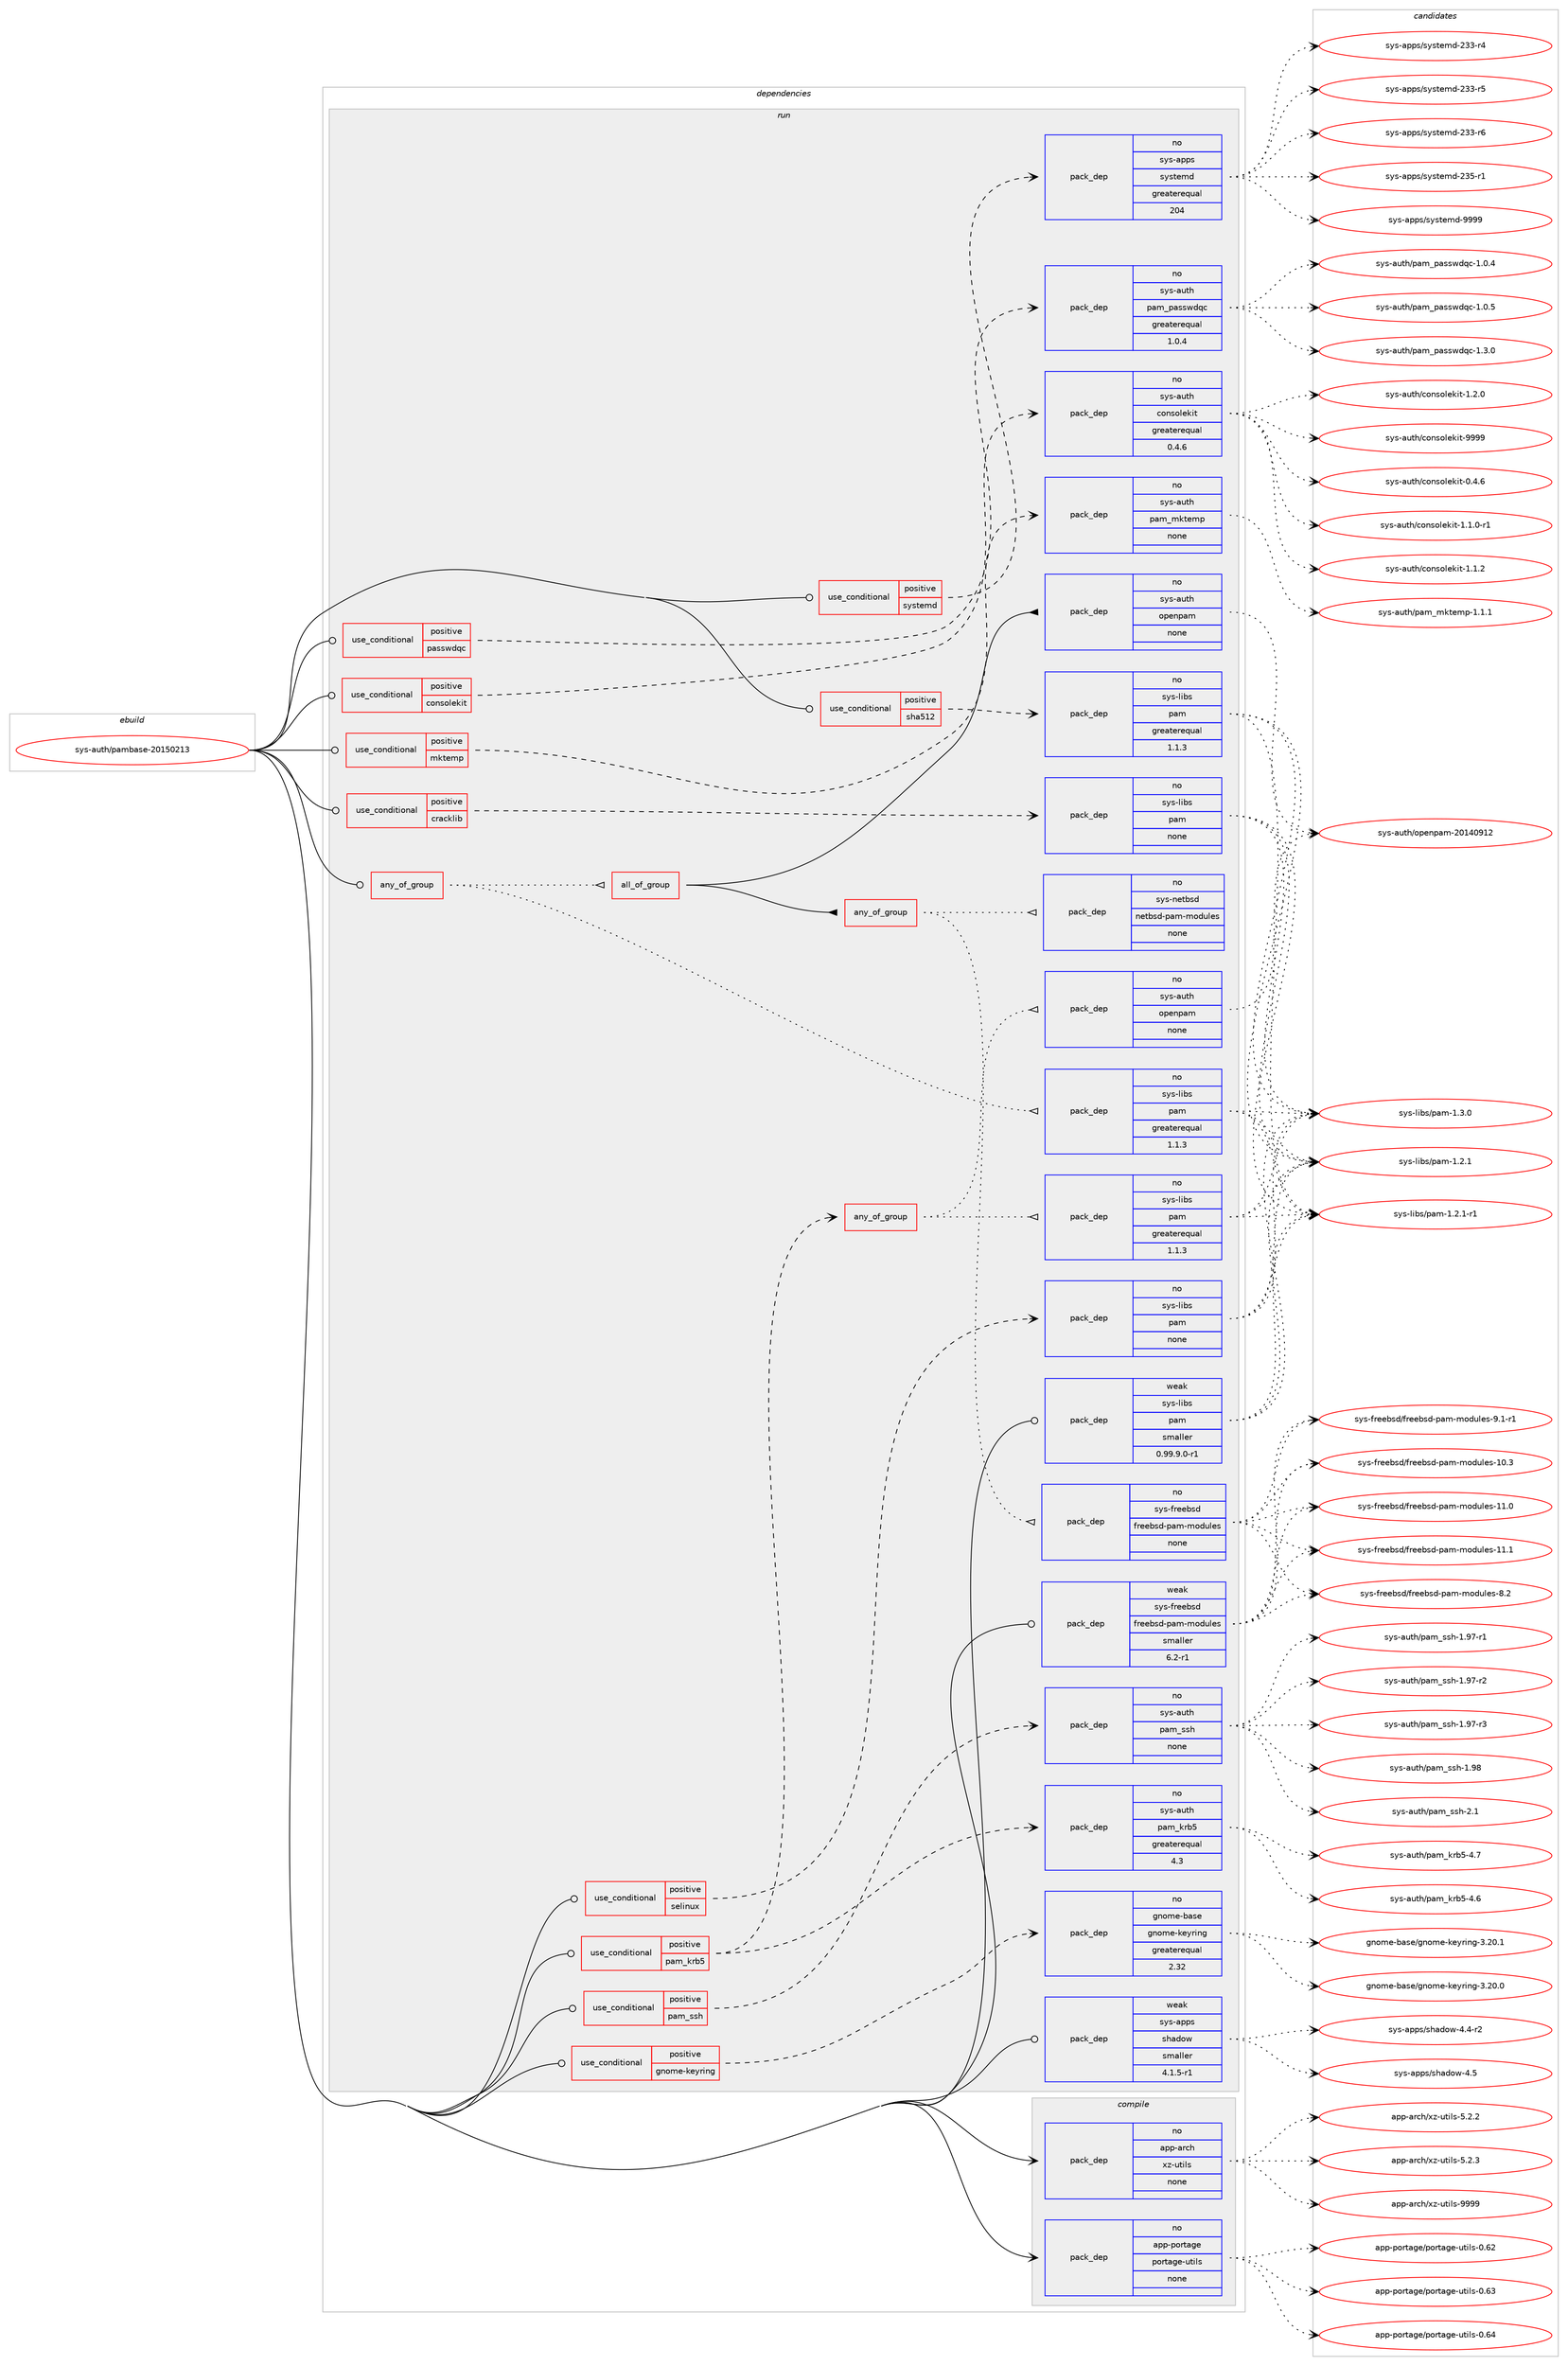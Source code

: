 digraph prolog {

# *************
# Graph options
# *************

newrank=true;
concentrate=true;
compound=true;
graph [rankdir=LR,fontname=Helvetica,fontsize=10,ranksep=1.5];#, ranksep=2.5, nodesep=0.2];
edge  [arrowhead=vee];
node  [fontname=Helvetica,fontsize=10];

# **********
# The ebuild
# **********

subgraph cluster_leftcol {
color=gray;
rank=same;
label=<<i>ebuild</i>>;
id [label="sys-auth/pambase-20150213", color=red, width=4, href="../sys-auth/pambase-20150213.svg"];
}

# ****************
# The dependencies
# ****************

subgraph cluster_midcol {
color=gray;
label=<<i>dependencies</i>>;
subgraph cluster_compile {
fillcolor="#eeeeee";
style=filled;
label=<<i>compile</i>>;
subgraph pack352716 {
dependency475521 [label=<<TABLE BORDER="0" CELLBORDER="1" CELLSPACING="0" CELLPADDING="4" WIDTH="220"><TR><TD ROWSPAN="6" CELLPADDING="30">pack_dep</TD></TR><TR><TD WIDTH="110">no</TD></TR><TR><TD>app-arch</TD></TR><TR><TD>xz-utils</TD></TR><TR><TD>none</TD></TR><TR><TD></TD></TR></TABLE>>, shape=none, color=blue];
}
id:e -> dependency475521:w [weight=20,style="solid",arrowhead="vee"];
subgraph pack352717 {
dependency475522 [label=<<TABLE BORDER="0" CELLBORDER="1" CELLSPACING="0" CELLPADDING="4" WIDTH="220"><TR><TD ROWSPAN="6" CELLPADDING="30">pack_dep</TD></TR><TR><TD WIDTH="110">no</TD></TR><TR><TD>app-portage</TD></TR><TR><TD>portage-utils</TD></TR><TR><TD>none</TD></TR><TR><TD></TD></TR></TABLE>>, shape=none, color=blue];
}
id:e -> dependency475522:w [weight=20,style="solid",arrowhead="vee"];
}
subgraph cluster_compileandrun {
fillcolor="#eeeeee";
style=filled;
label=<<i>compile and run</i>>;
}
subgraph cluster_run {
fillcolor="#eeeeee";
style=filled;
label=<<i>run</i>>;
subgraph any8008 {
dependency475523 [label=<<TABLE BORDER="0" CELLBORDER="1" CELLSPACING="0" CELLPADDING="4"><TR><TD CELLPADDING="10">any_of_group</TD></TR></TABLE>>, shape=none, color=red];subgraph pack352718 {
dependency475524 [label=<<TABLE BORDER="0" CELLBORDER="1" CELLSPACING="0" CELLPADDING="4" WIDTH="220"><TR><TD ROWSPAN="6" CELLPADDING="30">pack_dep</TD></TR><TR><TD WIDTH="110">no</TD></TR><TR><TD>sys-libs</TD></TR><TR><TD>pam</TD></TR><TR><TD>greaterequal</TD></TR><TR><TD>1.1.3</TD></TR></TABLE>>, shape=none, color=blue];
}
dependency475523:e -> dependency475524:w [weight=20,style="dotted",arrowhead="oinv"];
subgraph all276 {
dependency475525 [label=<<TABLE BORDER="0" CELLBORDER="1" CELLSPACING="0" CELLPADDING="4"><TR><TD CELLPADDING="10">all_of_group</TD></TR></TABLE>>, shape=none, color=red];subgraph pack352719 {
dependency475526 [label=<<TABLE BORDER="0" CELLBORDER="1" CELLSPACING="0" CELLPADDING="4" WIDTH="220"><TR><TD ROWSPAN="6" CELLPADDING="30">pack_dep</TD></TR><TR><TD WIDTH="110">no</TD></TR><TR><TD>sys-auth</TD></TR><TR><TD>openpam</TD></TR><TR><TD>none</TD></TR><TR><TD></TD></TR></TABLE>>, shape=none, color=blue];
}
dependency475525:e -> dependency475526:w [weight=20,style="solid",arrowhead="inv"];
subgraph any8009 {
dependency475527 [label=<<TABLE BORDER="0" CELLBORDER="1" CELLSPACING="0" CELLPADDING="4"><TR><TD CELLPADDING="10">any_of_group</TD></TR></TABLE>>, shape=none, color=red];subgraph pack352720 {
dependency475528 [label=<<TABLE BORDER="0" CELLBORDER="1" CELLSPACING="0" CELLPADDING="4" WIDTH="220"><TR><TD ROWSPAN="6" CELLPADDING="30">pack_dep</TD></TR><TR><TD WIDTH="110">no</TD></TR><TR><TD>sys-freebsd</TD></TR><TR><TD>freebsd-pam-modules</TD></TR><TR><TD>none</TD></TR><TR><TD></TD></TR></TABLE>>, shape=none, color=blue];
}
dependency475527:e -> dependency475528:w [weight=20,style="dotted",arrowhead="oinv"];
subgraph pack352721 {
dependency475529 [label=<<TABLE BORDER="0" CELLBORDER="1" CELLSPACING="0" CELLPADDING="4" WIDTH="220"><TR><TD ROWSPAN="6" CELLPADDING="30">pack_dep</TD></TR><TR><TD WIDTH="110">no</TD></TR><TR><TD>sys-netbsd</TD></TR><TR><TD>netbsd-pam-modules</TD></TR><TR><TD>none</TD></TR><TR><TD></TD></TR></TABLE>>, shape=none, color=blue];
}
dependency475527:e -> dependency475529:w [weight=20,style="dotted",arrowhead="oinv"];
}
dependency475525:e -> dependency475527:w [weight=20,style="solid",arrowhead="inv"];
}
dependency475523:e -> dependency475525:w [weight=20,style="dotted",arrowhead="oinv"];
}
id:e -> dependency475523:w [weight=20,style="solid",arrowhead="odot"];
subgraph cond114524 {
dependency475530 [label=<<TABLE BORDER="0" CELLBORDER="1" CELLSPACING="0" CELLPADDING="4"><TR><TD ROWSPAN="3" CELLPADDING="10">use_conditional</TD></TR><TR><TD>positive</TD></TR><TR><TD>consolekit</TD></TR></TABLE>>, shape=none, color=red];
subgraph pack352722 {
dependency475531 [label=<<TABLE BORDER="0" CELLBORDER="1" CELLSPACING="0" CELLPADDING="4" WIDTH="220"><TR><TD ROWSPAN="6" CELLPADDING="30">pack_dep</TD></TR><TR><TD WIDTH="110">no</TD></TR><TR><TD>sys-auth</TD></TR><TR><TD>consolekit</TD></TR><TR><TD>greaterequal</TD></TR><TR><TD>0.4.6</TD></TR></TABLE>>, shape=none, color=blue];
}
dependency475530:e -> dependency475531:w [weight=20,style="dashed",arrowhead="vee"];
}
id:e -> dependency475530:w [weight=20,style="solid",arrowhead="odot"];
subgraph cond114525 {
dependency475532 [label=<<TABLE BORDER="0" CELLBORDER="1" CELLSPACING="0" CELLPADDING="4"><TR><TD ROWSPAN="3" CELLPADDING="10">use_conditional</TD></TR><TR><TD>positive</TD></TR><TR><TD>cracklib</TD></TR></TABLE>>, shape=none, color=red];
subgraph pack352723 {
dependency475533 [label=<<TABLE BORDER="0" CELLBORDER="1" CELLSPACING="0" CELLPADDING="4" WIDTH="220"><TR><TD ROWSPAN="6" CELLPADDING="30">pack_dep</TD></TR><TR><TD WIDTH="110">no</TD></TR><TR><TD>sys-libs</TD></TR><TR><TD>pam</TD></TR><TR><TD>none</TD></TR><TR><TD></TD></TR></TABLE>>, shape=none, color=blue];
}
dependency475532:e -> dependency475533:w [weight=20,style="dashed",arrowhead="vee"];
}
id:e -> dependency475532:w [weight=20,style="solid",arrowhead="odot"];
subgraph cond114526 {
dependency475534 [label=<<TABLE BORDER="0" CELLBORDER="1" CELLSPACING="0" CELLPADDING="4"><TR><TD ROWSPAN="3" CELLPADDING="10">use_conditional</TD></TR><TR><TD>positive</TD></TR><TR><TD>gnome-keyring</TD></TR></TABLE>>, shape=none, color=red];
subgraph pack352724 {
dependency475535 [label=<<TABLE BORDER="0" CELLBORDER="1" CELLSPACING="0" CELLPADDING="4" WIDTH="220"><TR><TD ROWSPAN="6" CELLPADDING="30">pack_dep</TD></TR><TR><TD WIDTH="110">no</TD></TR><TR><TD>gnome-base</TD></TR><TR><TD>gnome-keyring</TD></TR><TR><TD>greaterequal</TD></TR><TR><TD>2.32</TD></TR></TABLE>>, shape=none, color=blue];
}
dependency475534:e -> dependency475535:w [weight=20,style="dashed",arrowhead="vee"];
}
id:e -> dependency475534:w [weight=20,style="solid",arrowhead="odot"];
subgraph cond114527 {
dependency475536 [label=<<TABLE BORDER="0" CELLBORDER="1" CELLSPACING="0" CELLPADDING="4"><TR><TD ROWSPAN="3" CELLPADDING="10">use_conditional</TD></TR><TR><TD>positive</TD></TR><TR><TD>mktemp</TD></TR></TABLE>>, shape=none, color=red];
subgraph pack352725 {
dependency475537 [label=<<TABLE BORDER="0" CELLBORDER="1" CELLSPACING="0" CELLPADDING="4" WIDTH="220"><TR><TD ROWSPAN="6" CELLPADDING="30">pack_dep</TD></TR><TR><TD WIDTH="110">no</TD></TR><TR><TD>sys-auth</TD></TR><TR><TD>pam_mktemp</TD></TR><TR><TD>none</TD></TR><TR><TD></TD></TR></TABLE>>, shape=none, color=blue];
}
dependency475536:e -> dependency475537:w [weight=20,style="dashed",arrowhead="vee"];
}
id:e -> dependency475536:w [weight=20,style="solid",arrowhead="odot"];
subgraph cond114528 {
dependency475538 [label=<<TABLE BORDER="0" CELLBORDER="1" CELLSPACING="0" CELLPADDING="4"><TR><TD ROWSPAN="3" CELLPADDING="10">use_conditional</TD></TR><TR><TD>positive</TD></TR><TR><TD>pam_krb5</TD></TR></TABLE>>, shape=none, color=red];
subgraph any8010 {
dependency475539 [label=<<TABLE BORDER="0" CELLBORDER="1" CELLSPACING="0" CELLPADDING="4"><TR><TD CELLPADDING="10">any_of_group</TD></TR></TABLE>>, shape=none, color=red];subgraph pack352726 {
dependency475540 [label=<<TABLE BORDER="0" CELLBORDER="1" CELLSPACING="0" CELLPADDING="4" WIDTH="220"><TR><TD ROWSPAN="6" CELLPADDING="30">pack_dep</TD></TR><TR><TD WIDTH="110">no</TD></TR><TR><TD>sys-libs</TD></TR><TR><TD>pam</TD></TR><TR><TD>greaterequal</TD></TR><TR><TD>1.1.3</TD></TR></TABLE>>, shape=none, color=blue];
}
dependency475539:e -> dependency475540:w [weight=20,style="dotted",arrowhead="oinv"];
subgraph pack352727 {
dependency475541 [label=<<TABLE BORDER="0" CELLBORDER="1" CELLSPACING="0" CELLPADDING="4" WIDTH="220"><TR><TD ROWSPAN="6" CELLPADDING="30">pack_dep</TD></TR><TR><TD WIDTH="110">no</TD></TR><TR><TD>sys-auth</TD></TR><TR><TD>openpam</TD></TR><TR><TD>none</TD></TR><TR><TD></TD></TR></TABLE>>, shape=none, color=blue];
}
dependency475539:e -> dependency475541:w [weight=20,style="dotted",arrowhead="oinv"];
}
dependency475538:e -> dependency475539:w [weight=20,style="dashed",arrowhead="vee"];
subgraph pack352728 {
dependency475542 [label=<<TABLE BORDER="0" CELLBORDER="1" CELLSPACING="0" CELLPADDING="4" WIDTH="220"><TR><TD ROWSPAN="6" CELLPADDING="30">pack_dep</TD></TR><TR><TD WIDTH="110">no</TD></TR><TR><TD>sys-auth</TD></TR><TR><TD>pam_krb5</TD></TR><TR><TD>greaterequal</TD></TR><TR><TD>4.3</TD></TR></TABLE>>, shape=none, color=blue];
}
dependency475538:e -> dependency475542:w [weight=20,style="dashed",arrowhead="vee"];
}
id:e -> dependency475538:w [weight=20,style="solid",arrowhead="odot"];
subgraph cond114529 {
dependency475543 [label=<<TABLE BORDER="0" CELLBORDER="1" CELLSPACING="0" CELLPADDING="4"><TR><TD ROWSPAN="3" CELLPADDING="10">use_conditional</TD></TR><TR><TD>positive</TD></TR><TR><TD>pam_ssh</TD></TR></TABLE>>, shape=none, color=red];
subgraph pack352729 {
dependency475544 [label=<<TABLE BORDER="0" CELLBORDER="1" CELLSPACING="0" CELLPADDING="4" WIDTH="220"><TR><TD ROWSPAN="6" CELLPADDING="30">pack_dep</TD></TR><TR><TD WIDTH="110">no</TD></TR><TR><TD>sys-auth</TD></TR><TR><TD>pam_ssh</TD></TR><TR><TD>none</TD></TR><TR><TD></TD></TR></TABLE>>, shape=none, color=blue];
}
dependency475543:e -> dependency475544:w [weight=20,style="dashed",arrowhead="vee"];
}
id:e -> dependency475543:w [weight=20,style="solid",arrowhead="odot"];
subgraph cond114530 {
dependency475545 [label=<<TABLE BORDER="0" CELLBORDER="1" CELLSPACING="0" CELLPADDING="4"><TR><TD ROWSPAN="3" CELLPADDING="10">use_conditional</TD></TR><TR><TD>positive</TD></TR><TR><TD>passwdqc</TD></TR></TABLE>>, shape=none, color=red];
subgraph pack352730 {
dependency475546 [label=<<TABLE BORDER="0" CELLBORDER="1" CELLSPACING="0" CELLPADDING="4" WIDTH="220"><TR><TD ROWSPAN="6" CELLPADDING="30">pack_dep</TD></TR><TR><TD WIDTH="110">no</TD></TR><TR><TD>sys-auth</TD></TR><TR><TD>pam_passwdqc</TD></TR><TR><TD>greaterequal</TD></TR><TR><TD>1.0.4</TD></TR></TABLE>>, shape=none, color=blue];
}
dependency475545:e -> dependency475546:w [weight=20,style="dashed",arrowhead="vee"];
}
id:e -> dependency475545:w [weight=20,style="solid",arrowhead="odot"];
subgraph cond114531 {
dependency475547 [label=<<TABLE BORDER="0" CELLBORDER="1" CELLSPACING="0" CELLPADDING="4"><TR><TD ROWSPAN="3" CELLPADDING="10">use_conditional</TD></TR><TR><TD>positive</TD></TR><TR><TD>selinux</TD></TR></TABLE>>, shape=none, color=red];
subgraph pack352731 {
dependency475548 [label=<<TABLE BORDER="0" CELLBORDER="1" CELLSPACING="0" CELLPADDING="4" WIDTH="220"><TR><TD ROWSPAN="6" CELLPADDING="30">pack_dep</TD></TR><TR><TD WIDTH="110">no</TD></TR><TR><TD>sys-libs</TD></TR><TR><TD>pam</TD></TR><TR><TD>none</TD></TR><TR><TD></TD></TR></TABLE>>, shape=none, color=blue];
}
dependency475547:e -> dependency475548:w [weight=20,style="dashed",arrowhead="vee"];
}
id:e -> dependency475547:w [weight=20,style="solid",arrowhead="odot"];
subgraph cond114532 {
dependency475549 [label=<<TABLE BORDER="0" CELLBORDER="1" CELLSPACING="0" CELLPADDING="4"><TR><TD ROWSPAN="3" CELLPADDING="10">use_conditional</TD></TR><TR><TD>positive</TD></TR><TR><TD>sha512</TD></TR></TABLE>>, shape=none, color=red];
subgraph pack352732 {
dependency475550 [label=<<TABLE BORDER="0" CELLBORDER="1" CELLSPACING="0" CELLPADDING="4" WIDTH="220"><TR><TD ROWSPAN="6" CELLPADDING="30">pack_dep</TD></TR><TR><TD WIDTH="110">no</TD></TR><TR><TD>sys-libs</TD></TR><TR><TD>pam</TD></TR><TR><TD>greaterequal</TD></TR><TR><TD>1.1.3</TD></TR></TABLE>>, shape=none, color=blue];
}
dependency475549:e -> dependency475550:w [weight=20,style="dashed",arrowhead="vee"];
}
id:e -> dependency475549:w [weight=20,style="solid",arrowhead="odot"];
subgraph cond114533 {
dependency475551 [label=<<TABLE BORDER="0" CELLBORDER="1" CELLSPACING="0" CELLPADDING="4"><TR><TD ROWSPAN="3" CELLPADDING="10">use_conditional</TD></TR><TR><TD>positive</TD></TR><TR><TD>systemd</TD></TR></TABLE>>, shape=none, color=red];
subgraph pack352733 {
dependency475552 [label=<<TABLE BORDER="0" CELLBORDER="1" CELLSPACING="0" CELLPADDING="4" WIDTH="220"><TR><TD ROWSPAN="6" CELLPADDING="30">pack_dep</TD></TR><TR><TD WIDTH="110">no</TD></TR><TR><TD>sys-apps</TD></TR><TR><TD>systemd</TD></TR><TR><TD>greaterequal</TD></TR><TR><TD>204</TD></TR></TABLE>>, shape=none, color=blue];
}
dependency475551:e -> dependency475552:w [weight=20,style="dashed",arrowhead="vee"];
}
id:e -> dependency475551:w [weight=20,style="solid",arrowhead="odot"];
subgraph pack352734 {
dependency475553 [label=<<TABLE BORDER="0" CELLBORDER="1" CELLSPACING="0" CELLPADDING="4" WIDTH="220"><TR><TD ROWSPAN="6" CELLPADDING="30">pack_dep</TD></TR><TR><TD WIDTH="110">weak</TD></TR><TR><TD>sys-apps</TD></TR><TR><TD>shadow</TD></TR><TR><TD>smaller</TD></TR><TR><TD>4.1.5-r1</TD></TR></TABLE>>, shape=none, color=blue];
}
id:e -> dependency475553:w [weight=20,style="solid",arrowhead="odot"];
subgraph pack352735 {
dependency475554 [label=<<TABLE BORDER="0" CELLBORDER="1" CELLSPACING="0" CELLPADDING="4" WIDTH="220"><TR><TD ROWSPAN="6" CELLPADDING="30">pack_dep</TD></TR><TR><TD WIDTH="110">weak</TD></TR><TR><TD>sys-freebsd</TD></TR><TR><TD>freebsd-pam-modules</TD></TR><TR><TD>smaller</TD></TR><TR><TD>6.2-r1</TD></TR></TABLE>>, shape=none, color=blue];
}
id:e -> dependency475554:w [weight=20,style="solid",arrowhead="odot"];
subgraph pack352736 {
dependency475555 [label=<<TABLE BORDER="0" CELLBORDER="1" CELLSPACING="0" CELLPADDING="4" WIDTH="220"><TR><TD ROWSPAN="6" CELLPADDING="30">pack_dep</TD></TR><TR><TD WIDTH="110">weak</TD></TR><TR><TD>sys-libs</TD></TR><TR><TD>pam</TD></TR><TR><TD>smaller</TD></TR><TR><TD>0.99.9.0-r1</TD></TR></TABLE>>, shape=none, color=blue];
}
id:e -> dependency475555:w [weight=20,style="solid",arrowhead="odot"];
}
}

# **************
# The candidates
# **************

subgraph cluster_choices {
rank=same;
color=gray;
label=<<i>candidates</i>>;

subgraph choice352716 {
color=black;
nodesep=1;
choice971121124597114991044712012245117116105108115455346504650 [label="app-arch/xz-utils-5.2.2", color=red, width=4,href="../app-arch/xz-utils-5.2.2.svg"];
choice971121124597114991044712012245117116105108115455346504651 [label="app-arch/xz-utils-5.2.3", color=red, width=4,href="../app-arch/xz-utils-5.2.3.svg"];
choice9711211245971149910447120122451171161051081154557575757 [label="app-arch/xz-utils-9999", color=red, width=4,href="../app-arch/xz-utils-9999.svg"];
dependency475521:e -> choice971121124597114991044712012245117116105108115455346504650:w [style=dotted,weight="100"];
dependency475521:e -> choice971121124597114991044712012245117116105108115455346504651:w [style=dotted,weight="100"];
dependency475521:e -> choice9711211245971149910447120122451171161051081154557575757:w [style=dotted,weight="100"];
}
subgraph choice352717 {
color=black;
nodesep=1;
choice9711211245112111114116971031014711211111411697103101451171161051081154548465450 [label="app-portage/portage-utils-0.62", color=red, width=4,href="../app-portage/portage-utils-0.62.svg"];
choice9711211245112111114116971031014711211111411697103101451171161051081154548465451 [label="app-portage/portage-utils-0.63", color=red, width=4,href="../app-portage/portage-utils-0.63.svg"];
choice9711211245112111114116971031014711211111411697103101451171161051081154548465452 [label="app-portage/portage-utils-0.64", color=red, width=4,href="../app-portage/portage-utils-0.64.svg"];
dependency475522:e -> choice9711211245112111114116971031014711211111411697103101451171161051081154548465450:w [style=dotted,weight="100"];
dependency475522:e -> choice9711211245112111114116971031014711211111411697103101451171161051081154548465451:w [style=dotted,weight="100"];
dependency475522:e -> choice9711211245112111114116971031014711211111411697103101451171161051081154548465452:w [style=dotted,weight="100"];
}
subgraph choice352718 {
color=black;
nodesep=1;
choice11512111545108105981154711297109454946504649 [label="sys-libs/pam-1.2.1", color=red, width=4,href="../sys-libs/pam-1.2.1.svg"];
choice115121115451081059811547112971094549465046494511449 [label="sys-libs/pam-1.2.1-r1", color=red, width=4,href="../sys-libs/pam-1.2.1-r1.svg"];
choice11512111545108105981154711297109454946514648 [label="sys-libs/pam-1.3.0", color=red, width=4,href="../sys-libs/pam-1.3.0.svg"];
dependency475524:e -> choice11512111545108105981154711297109454946504649:w [style=dotted,weight="100"];
dependency475524:e -> choice115121115451081059811547112971094549465046494511449:w [style=dotted,weight="100"];
dependency475524:e -> choice11512111545108105981154711297109454946514648:w [style=dotted,weight="100"];
}
subgraph choice352719 {
color=black;
nodesep=1;
choice11512111545971171161044711111210111011297109455048495248574950 [label="sys-auth/openpam-20140912", color=red, width=4,href="../sys-auth/openpam-20140912.svg"];
dependency475526:e -> choice11512111545971171161044711111210111011297109455048495248574950:w [style=dotted,weight="100"];
}
subgraph choice352720 {
color=black;
nodesep=1;
choice115121115451021141011019811510047102114101101981151004511297109451091111001171081011154549484651 [label="sys-freebsd/freebsd-pam-modules-10.3", color=red, width=4,href="../sys-freebsd/freebsd-pam-modules-10.3.svg"];
choice115121115451021141011019811510047102114101101981151004511297109451091111001171081011154549494648 [label="sys-freebsd/freebsd-pam-modules-11.0", color=red, width=4,href="../sys-freebsd/freebsd-pam-modules-11.0.svg"];
choice115121115451021141011019811510047102114101101981151004511297109451091111001171081011154549494649 [label="sys-freebsd/freebsd-pam-modules-11.1", color=red, width=4,href="../sys-freebsd/freebsd-pam-modules-11.1.svg"];
choice1151211154510211410110198115100471021141011019811510045112971094510911110011710810111545564650 [label="sys-freebsd/freebsd-pam-modules-8.2", color=red, width=4,href="../sys-freebsd/freebsd-pam-modules-8.2.svg"];
choice11512111545102114101101981151004710211410110198115100451129710945109111100117108101115455746494511449 [label="sys-freebsd/freebsd-pam-modules-9.1-r1", color=red, width=4,href="../sys-freebsd/freebsd-pam-modules-9.1-r1.svg"];
dependency475528:e -> choice115121115451021141011019811510047102114101101981151004511297109451091111001171081011154549484651:w [style=dotted,weight="100"];
dependency475528:e -> choice115121115451021141011019811510047102114101101981151004511297109451091111001171081011154549494648:w [style=dotted,weight="100"];
dependency475528:e -> choice115121115451021141011019811510047102114101101981151004511297109451091111001171081011154549494649:w [style=dotted,weight="100"];
dependency475528:e -> choice1151211154510211410110198115100471021141011019811510045112971094510911110011710810111545564650:w [style=dotted,weight="100"];
dependency475528:e -> choice11512111545102114101101981151004710211410110198115100451129710945109111100117108101115455746494511449:w [style=dotted,weight="100"];
}
subgraph choice352721 {
color=black;
nodesep=1;
}
subgraph choice352722 {
color=black;
nodesep=1;
choice11512111545971171161044799111110115111108101107105116454846524654 [label="sys-auth/consolekit-0.4.6", color=red, width=4,href="../sys-auth/consolekit-0.4.6.svg"];
choice115121115459711711610447991111101151111081011071051164549464946484511449 [label="sys-auth/consolekit-1.1.0-r1", color=red, width=4,href="../sys-auth/consolekit-1.1.0-r1.svg"];
choice11512111545971171161044799111110115111108101107105116454946494650 [label="sys-auth/consolekit-1.1.2", color=red, width=4,href="../sys-auth/consolekit-1.1.2.svg"];
choice11512111545971171161044799111110115111108101107105116454946504648 [label="sys-auth/consolekit-1.2.0", color=red, width=4,href="../sys-auth/consolekit-1.2.0.svg"];
choice115121115459711711610447991111101151111081011071051164557575757 [label="sys-auth/consolekit-9999", color=red, width=4,href="../sys-auth/consolekit-9999.svg"];
dependency475531:e -> choice11512111545971171161044799111110115111108101107105116454846524654:w [style=dotted,weight="100"];
dependency475531:e -> choice115121115459711711610447991111101151111081011071051164549464946484511449:w [style=dotted,weight="100"];
dependency475531:e -> choice11512111545971171161044799111110115111108101107105116454946494650:w [style=dotted,weight="100"];
dependency475531:e -> choice11512111545971171161044799111110115111108101107105116454946504648:w [style=dotted,weight="100"];
dependency475531:e -> choice115121115459711711610447991111101151111081011071051164557575757:w [style=dotted,weight="100"];
}
subgraph choice352723 {
color=black;
nodesep=1;
choice11512111545108105981154711297109454946504649 [label="sys-libs/pam-1.2.1", color=red, width=4,href="../sys-libs/pam-1.2.1.svg"];
choice115121115451081059811547112971094549465046494511449 [label="sys-libs/pam-1.2.1-r1", color=red, width=4,href="../sys-libs/pam-1.2.1-r1.svg"];
choice11512111545108105981154711297109454946514648 [label="sys-libs/pam-1.3.0", color=red, width=4,href="../sys-libs/pam-1.3.0.svg"];
dependency475533:e -> choice11512111545108105981154711297109454946504649:w [style=dotted,weight="100"];
dependency475533:e -> choice115121115451081059811547112971094549465046494511449:w [style=dotted,weight="100"];
dependency475533:e -> choice11512111545108105981154711297109454946514648:w [style=dotted,weight="100"];
}
subgraph choice352724 {
color=black;
nodesep=1;
choice103110111109101459897115101471031101111091014510710112111410511010345514650484648 [label="gnome-base/gnome-keyring-3.20.0", color=red, width=4,href="../gnome-base/gnome-keyring-3.20.0.svg"];
choice103110111109101459897115101471031101111091014510710112111410511010345514650484649 [label="gnome-base/gnome-keyring-3.20.1", color=red, width=4,href="../gnome-base/gnome-keyring-3.20.1.svg"];
dependency475535:e -> choice103110111109101459897115101471031101111091014510710112111410511010345514650484648:w [style=dotted,weight="100"];
dependency475535:e -> choice103110111109101459897115101471031101111091014510710112111410511010345514650484649:w [style=dotted,weight="100"];
}
subgraph choice352725 {
color=black;
nodesep=1;
choice1151211154597117116104471129710995109107116101109112454946494649 [label="sys-auth/pam_mktemp-1.1.1", color=red, width=4,href="../sys-auth/pam_mktemp-1.1.1.svg"];
dependency475537:e -> choice1151211154597117116104471129710995109107116101109112454946494649:w [style=dotted,weight="100"];
}
subgraph choice352726 {
color=black;
nodesep=1;
choice11512111545108105981154711297109454946504649 [label="sys-libs/pam-1.2.1", color=red, width=4,href="../sys-libs/pam-1.2.1.svg"];
choice115121115451081059811547112971094549465046494511449 [label="sys-libs/pam-1.2.1-r1", color=red, width=4,href="../sys-libs/pam-1.2.1-r1.svg"];
choice11512111545108105981154711297109454946514648 [label="sys-libs/pam-1.3.0", color=red, width=4,href="../sys-libs/pam-1.3.0.svg"];
dependency475540:e -> choice11512111545108105981154711297109454946504649:w [style=dotted,weight="100"];
dependency475540:e -> choice115121115451081059811547112971094549465046494511449:w [style=dotted,weight="100"];
dependency475540:e -> choice11512111545108105981154711297109454946514648:w [style=dotted,weight="100"];
}
subgraph choice352727 {
color=black;
nodesep=1;
choice11512111545971171161044711111210111011297109455048495248574950 [label="sys-auth/openpam-20140912", color=red, width=4,href="../sys-auth/openpam-20140912.svg"];
dependency475541:e -> choice11512111545971171161044711111210111011297109455048495248574950:w [style=dotted,weight="100"];
}
subgraph choice352728 {
color=black;
nodesep=1;
choice1151211154597117116104471129710995107114985345524654 [label="sys-auth/pam_krb5-4.6", color=red, width=4,href="../sys-auth/pam_krb5-4.6.svg"];
choice1151211154597117116104471129710995107114985345524655 [label="sys-auth/pam_krb5-4.7", color=red, width=4,href="../sys-auth/pam_krb5-4.7.svg"];
dependency475542:e -> choice1151211154597117116104471129710995107114985345524654:w [style=dotted,weight="100"];
dependency475542:e -> choice1151211154597117116104471129710995107114985345524655:w [style=dotted,weight="100"];
}
subgraph choice352729 {
color=black;
nodesep=1;
choice115121115459711711610447112971099511511510445494657554511449 [label="sys-auth/pam_ssh-1.97-r1", color=red, width=4,href="../sys-auth/pam_ssh-1.97-r1.svg"];
choice115121115459711711610447112971099511511510445494657554511450 [label="sys-auth/pam_ssh-1.97-r2", color=red, width=4,href="../sys-auth/pam_ssh-1.97-r2.svg"];
choice115121115459711711610447112971099511511510445494657554511451 [label="sys-auth/pam_ssh-1.97-r3", color=red, width=4,href="../sys-auth/pam_ssh-1.97-r3.svg"];
choice11512111545971171161044711297109951151151044549465756 [label="sys-auth/pam_ssh-1.98", color=red, width=4,href="../sys-auth/pam_ssh-1.98.svg"];
choice115121115459711711610447112971099511511510445504649 [label="sys-auth/pam_ssh-2.1", color=red, width=4,href="../sys-auth/pam_ssh-2.1.svg"];
dependency475544:e -> choice115121115459711711610447112971099511511510445494657554511449:w [style=dotted,weight="100"];
dependency475544:e -> choice115121115459711711610447112971099511511510445494657554511450:w [style=dotted,weight="100"];
dependency475544:e -> choice115121115459711711610447112971099511511510445494657554511451:w [style=dotted,weight="100"];
dependency475544:e -> choice11512111545971171161044711297109951151151044549465756:w [style=dotted,weight="100"];
dependency475544:e -> choice115121115459711711610447112971099511511510445504649:w [style=dotted,weight="100"];
}
subgraph choice352730 {
color=black;
nodesep=1;
choice11512111545971171161044711297109951129711511511910011399454946484652 [label="sys-auth/pam_passwdqc-1.0.4", color=red, width=4,href="../sys-auth/pam_passwdqc-1.0.4.svg"];
choice11512111545971171161044711297109951129711511511910011399454946484653 [label="sys-auth/pam_passwdqc-1.0.5", color=red, width=4,href="../sys-auth/pam_passwdqc-1.0.5.svg"];
choice11512111545971171161044711297109951129711511511910011399454946514648 [label="sys-auth/pam_passwdqc-1.3.0", color=red, width=4,href="../sys-auth/pam_passwdqc-1.3.0.svg"];
dependency475546:e -> choice11512111545971171161044711297109951129711511511910011399454946484652:w [style=dotted,weight="100"];
dependency475546:e -> choice11512111545971171161044711297109951129711511511910011399454946484653:w [style=dotted,weight="100"];
dependency475546:e -> choice11512111545971171161044711297109951129711511511910011399454946514648:w [style=dotted,weight="100"];
}
subgraph choice352731 {
color=black;
nodesep=1;
choice11512111545108105981154711297109454946504649 [label="sys-libs/pam-1.2.1", color=red, width=4,href="../sys-libs/pam-1.2.1.svg"];
choice115121115451081059811547112971094549465046494511449 [label="sys-libs/pam-1.2.1-r1", color=red, width=4,href="../sys-libs/pam-1.2.1-r1.svg"];
choice11512111545108105981154711297109454946514648 [label="sys-libs/pam-1.3.0", color=red, width=4,href="../sys-libs/pam-1.3.0.svg"];
dependency475548:e -> choice11512111545108105981154711297109454946504649:w [style=dotted,weight="100"];
dependency475548:e -> choice115121115451081059811547112971094549465046494511449:w [style=dotted,weight="100"];
dependency475548:e -> choice11512111545108105981154711297109454946514648:w [style=dotted,weight="100"];
}
subgraph choice352732 {
color=black;
nodesep=1;
choice11512111545108105981154711297109454946504649 [label="sys-libs/pam-1.2.1", color=red, width=4,href="../sys-libs/pam-1.2.1.svg"];
choice115121115451081059811547112971094549465046494511449 [label="sys-libs/pam-1.2.1-r1", color=red, width=4,href="../sys-libs/pam-1.2.1-r1.svg"];
choice11512111545108105981154711297109454946514648 [label="sys-libs/pam-1.3.0", color=red, width=4,href="../sys-libs/pam-1.3.0.svg"];
dependency475550:e -> choice11512111545108105981154711297109454946504649:w [style=dotted,weight="100"];
dependency475550:e -> choice115121115451081059811547112971094549465046494511449:w [style=dotted,weight="100"];
dependency475550:e -> choice11512111545108105981154711297109454946514648:w [style=dotted,weight="100"];
}
subgraph choice352733 {
color=black;
nodesep=1;
choice115121115459711211211547115121115116101109100455051514511452 [label="sys-apps/systemd-233-r4", color=red, width=4,href="../sys-apps/systemd-233-r4.svg"];
choice115121115459711211211547115121115116101109100455051514511453 [label="sys-apps/systemd-233-r5", color=red, width=4,href="../sys-apps/systemd-233-r5.svg"];
choice115121115459711211211547115121115116101109100455051514511454 [label="sys-apps/systemd-233-r6", color=red, width=4,href="../sys-apps/systemd-233-r6.svg"];
choice115121115459711211211547115121115116101109100455051534511449 [label="sys-apps/systemd-235-r1", color=red, width=4,href="../sys-apps/systemd-235-r1.svg"];
choice1151211154597112112115471151211151161011091004557575757 [label="sys-apps/systemd-9999", color=red, width=4,href="../sys-apps/systemd-9999.svg"];
dependency475552:e -> choice115121115459711211211547115121115116101109100455051514511452:w [style=dotted,weight="100"];
dependency475552:e -> choice115121115459711211211547115121115116101109100455051514511453:w [style=dotted,weight="100"];
dependency475552:e -> choice115121115459711211211547115121115116101109100455051514511454:w [style=dotted,weight="100"];
dependency475552:e -> choice115121115459711211211547115121115116101109100455051534511449:w [style=dotted,weight="100"];
dependency475552:e -> choice1151211154597112112115471151211151161011091004557575757:w [style=dotted,weight="100"];
}
subgraph choice352734 {
color=black;
nodesep=1;
choice11512111545971121121154711510497100111119455246524511450 [label="sys-apps/shadow-4.4-r2", color=red, width=4,href="../sys-apps/shadow-4.4-r2.svg"];
choice1151211154597112112115471151049710011111945524653 [label="sys-apps/shadow-4.5", color=red, width=4,href="../sys-apps/shadow-4.5.svg"];
dependency475553:e -> choice11512111545971121121154711510497100111119455246524511450:w [style=dotted,weight="100"];
dependency475553:e -> choice1151211154597112112115471151049710011111945524653:w [style=dotted,weight="100"];
}
subgraph choice352735 {
color=black;
nodesep=1;
choice115121115451021141011019811510047102114101101981151004511297109451091111001171081011154549484651 [label="sys-freebsd/freebsd-pam-modules-10.3", color=red, width=4,href="../sys-freebsd/freebsd-pam-modules-10.3.svg"];
choice115121115451021141011019811510047102114101101981151004511297109451091111001171081011154549494648 [label="sys-freebsd/freebsd-pam-modules-11.0", color=red, width=4,href="../sys-freebsd/freebsd-pam-modules-11.0.svg"];
choice115121115451021141011019811510047102114101101981151004511297109451091111001171081011154549494649 [label="sys-freebsd/freebsd-pam-modules-11.1", color=red, width=4,href="../sys-freebsd/freebsd-pam-modules-11.1.svg"];
choice1151211154510211410110198115100471021141011019811510045112971094510911110011710810111545564650 [label="sys-freebsd/freebsd-pam-modules-8.2", color=red, width=4,href="../sys-freebsd/freebsd-pam-modules-8.2.svg"];
choice11512111545102114101101981151004710211410110198115100451129710945109111100117108101115455746494511449 [label="sys-freebsd/freebsd-pam-modules-9.1-r1", color=red, width=4,href="../sys-freebsd/freebsd-pam-modules-9.1-r1.svg"];
dependency475554:e -> choice115121115451021141011019811510047102114101101981151004511297109451091111001171081011154549484651:w [style=dotted,weight="100"];
dependency475554:e -> choice115121115451021141011019811510047102114101101981151004511297109451091111001171081011154549494648:w [style=dotted,weight="100"];
dependency475554:e -> choice115121115451021141011019811510047102114101101981151004511297109451091111001171081011154549494649:w [style=dotted,weight="100"];
dependency475554:e -> choice1151211154510211410110198115100471021141011019811510045112971094510911110011710810111545564650:w [style=dotted,weight="100"];
dependency475554:e -> choice11512111545102114101101981151004710211410110198115100451129710945109111100117108101115455746494511449:w [style=dotted,weight="100"];
}
subgraph choice352736 {
color=black;
nodesep=1;
choice11512111545108105981154711297109454946504649 [label="sys-libs/pam-1.2.1", color=red, width=4,href="../sys-libs/pam-1.2.1.svg"];
choice115121115451081059811547112971094549465046494511449 [label="sys-libs/pam-1.2.1-r1", color=red, width=4,href="../sys-libs/pam-1.2.1-r1.svg"];
choice11512111545108105981154711297109454946514648 [label="sys-libs/pam-1.3.0", color=red, width=4,href="../sys-libs/pam-1.3.0.svg"];
dependency475555:e -> choice11512111545108105981154711297109454946504649:w [style=dotted,weight="100"];
dependency475555:e -> choice115121115451081059811547112971094549465046494511449:w [style=dotted,weight="100"];
dependency475555:e -> choice11512111545108105981154711297109454946514648:w [style=dotted,weight="100"];
}
}

}
